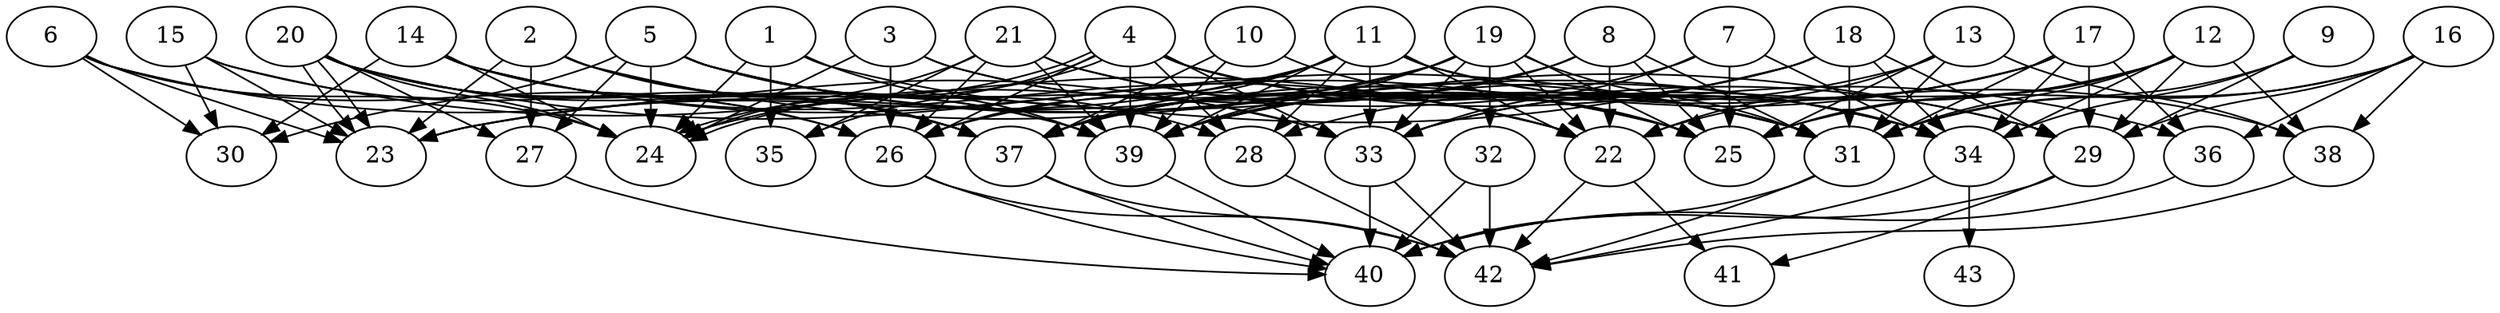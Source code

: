 // DAG (tier=3-complex, mode=compute, n=43, ccr=0.484, fat=0.854, density=0.617, regular=0.342, jump=0.230, mindata=1048576, maxdata=16777216)
// DAG automatically generated by daggen at Sun Aug 24 16:33:34 2025
// /home/ermia/Project/Environments/daggen/bin/daggen --dot --ccr 0.484 --fat 0.854 --regular 0.342 --density 0.617 --jump 0.230 --mindata 1048576 --maxdata 16777216 -n 43 
digraph G {
  1 [size="3356858468218496512", alpha="0.12", expect_size="1678429234109248256"]
  1 -> 24 [size ="1190707507232768"]
  1 -> 34 [size ="1190707507232768"]
  1 -> 35 [size ="1190707507232768"]
  1 -> 39 [size ="1190707507232768"]
  2 [size="10580561336551636", alpha="0.05", expect_size="5290280668275818"]
  2 -> 23 [size ="239475036782592"]
  2 -> 27 [size ="239475036782592"]
  2 -> 29 [size ="239475036782592"]
  2 -> 37 [size ="239475036782592"]
  2 -> 39 [size ="239475036782592"]
  3 [size="25195955868030584", alpha="0.18", expect_size="12597977934015292"]
  3 -> 22 [size ="871382292365312"]
  3 -> 24 [size ="871382292365312"]
  3 -> 25 [size ="871382292365312"]
  3 -> 26 [size ="871382292365312"]
  4 [size="4748409481195994", alpha="0.02", expect_size="2374204740597997"]
  4 -> 24 [size ="508140676186112"]
  4 -> 24 [size ="508140676186112"]
  4 -> 25 [size ="508140676186112"]
  4 -> 26 [size ="508140676186112"]
  4 -> 28 [size ="508140676186112"]
  4 -> 31 [size ="508140676186112"]
  4 -> 33 [size ="508140676186112"]
  4 -> 35 [size ="508140676186112"]
  4 -> 36 [size ="508140676186112"]
  4 -> 39 [size ="508140676186112"]
  5 [size="61705546869973712896", alpha="0.07", expect_size="30852773434986856448"]
  5 -> 24 [size ="124922152091648"]
  5 -> 27 [size ="124922152091648"]
  5 -> 28 [size ="124922152091648"]
  5 -> 30 [size ="124922152091648"]
  5 -> 31 [size ="124922152091648"]
  5 -> 33 [size ="124922152091648"]
  5 -> 34 [size ="124922152091648"]
  6 [size="39564832144912344", alpha="0.02", expect_size="19782416072456172"]
  6 -> 23 [size ="1217642555768832"]
  6 -> 24 [size ="1217642555768832"]
  6 -> 26 [size ="1217642555768832"]
  6 -> 30 [size ="1217642555768832"]
  6 -> 33 [size ="1217642555768832"]
  7 [size="2691829058260171264", alpha="0.08", expect_size="1345914529130085632"]
  7 -> 25 [size ="1194308132667392"]
  7 -> 26 [size ="1194308132667392"]
  7 -> 33 [size ="1194308132667392"]
  7 -> 34 [size ="1194308132667392"]
  8 [size="1847619282085787", alpha="0.17", expect_size="923809641042893"]
  8 -> 22 [size ="79010293874688"]
  8 -> 24 [size ="79010293874688"]
  8 -> 25 [size ="79010293874688"]
  8 -> 31 [size ="79010293874688"]
  8 -> 39 [size ="79010293874688"]
  9 [size="286903860849986496", alpha="0.10", expect_size="143451930424993248"]
  9 -> 29 [size ="141908143767552"]
  9 -> 31 [size ="141908143767552"]
  9 -> 34 [size ="141908143767552"]
  10 [size="770865169016443904", alpha="0.18", expect_size="385432584508221952"]
  10 -> 25 [size ="301285655969792"]
  10 -> 37 [size ="301285655969792"]
  10 -> 39 [size ="301285655969792"]
  11 [size="165166049420242976", alpha="0.14", expect_size="82583024710121488"]
  11 -> 22 [size ="190625152499712"]
  11 -> 23 [size ="190625152499712"]
  11 -> 26 [size ="190625152499712"]
  11 -> 28 [size ="190625152499712"]
  11 -> 33 [size ="190625152499712"]
  11 -> 34 [size ="190625152499712"]
  11 -> 37 [size ="190625152499712"]
  11 -> 38 [size ="190625152499712"]
  11 -> 39 [size ="190625152499712"]
  12 [size="475364639912598272", alpha="0.08", expect_size="237682319956299136"]
  12 -> 22 [size ="173359946006528"]
  12 -> 25 [size ="173359946006528"]
  12 -> 29 [size ="173359946006528"]
  12 -> 31 [size ="173359946006528"]
  12 -> 33 [size ="173359946006528"]
  12 -> 34 [size ="173359946006528"]
  12 -> 38 [size ="173359946006528"]
  13 [size="69294148464198880", alpha="0.15", expect_size="34647074232099440"]
  13 -> 22 [size ="27725389627392"]
  13 -> 25 [size ="27725389627392"]
  13 -> 31 [size ="27725389627392"]
  13 -> 38 [size ="27725389627392"]
  13 -> 39 [size ="27725389627392"]
  14 [size="22510634546863052", alpha="0.02", expect_size="11255317273431526"]
  14 -> 22 [size ="370296108351488"]
  14 -> 24 [size ="370296108351488"]
  14 -> 25 [size ="370296108351488"]
  14 -> 30 [size ="370296108351488"]
  14 -> 37 [size ="370296108351488"]
  15 [size="1460163731777321435136", alpha="0.16", expect_size="730081865888660717568"]
  15 -> 22 [size ="1029653322006528"]
  15 -> 23 [size ="1029653322006528"]
  15 -> 30 [size ="1029653322006528"]
  15 -> 37 [size ="1029653322006528"]
  16 [size="115617339947213168", alpha="0.06", expect_size="57808669973606584"]
  16 -> 25 [size ="43607339827200"]
  16 -> 29 [size ="43607339827200"]
  16 -> 31 [size ="43607339827200"]
  16 -> 36 [size ="43607339827200"]
  16 -> 38 [size ="43607339827200"]
  17 [size="1453846673485859913728", alpha="0.20", expect_size="726923336742929956864"]
  17 -> 28 [size ="1026681473073152"]
  17 -> 29 [size ="1026681473073152"]
  17 -> 31 [size ="1026681473073152"]
  17 -> 33 [size ="1026681473073152"]
  17 -> 34 [size ="1026681473073152"]
  17 -> 36 [size ="1026681473073152"]
  17 -> 37 [size ="1026681473073152"]
  18 [size="3293114841330415616", alpha="0.03", expect_size="1646557420665207808"]
  18 -> 23 [size ="1966000148840448"]
  18 -> 29 [size ="1966000148840448"]
  18 -> 31 [size ="1966000148840448"]
  18 -> 34 [size ="1966000148840448"]
  18 -> 37 [size ="1966000148840448"]
  18 -> 39 [size ="1966000148840448"]
  19 [size="1673399974469058953216", alpha="0.18", expect_size="836699987234529476608"]
  19 -> 22 [size ="1127603700236288"]
  19 -> 23 [size ="1127603700236288"]
  19 -> 25 [size ="1127603700236288"]
  19 -> 31 [size ="1127603700236288"]
  19 -> 32 [size ="1127603700236288"]
  19 -> 33 [size ="1127603700236288"]
  19 -> 37 [size ="1127603700236288"]
  19 -> 39 [size ="1127603700236288"]
  20 [size="1537810458679497981952", alpha="0.14", expect_size="768905229339748990976"]
  20 -> 23 [size ="1065839621046272"]
  20 -> 23 [size ="1065839621046272"]
  20 -> 24 [size ="1065839621046272"]
  20 -> 26 [size ="1065839621046272"]
  20 -> 27 [size ="1065839621046272"]
  20 -> 31 [size ="1065839621046272"]
  20 -> 37 [size ="1065839621046272"]
  20 -> 39 [size ="1065839621046272"]
  21 [size="11198891486539240", alpha="0.18", expect_size="5599445743269620"]
  21 -> 24 [size ="763620698882048"]
  21 -> 26 [size ="763620698882048"]
  21 -> 29 [size ="763620698882048"]
  21 -> 31 [size ="763620698882048"]
  21 -> 35 [size ="763620698882048"]
  21 -> 39 [size ="763620698882048"]
  22 [size="872975281821694", alpha="0.14", expect_size="436487640910847"]
  22 -> 41 [size ="32621484572672"]
  22 -> 42 [size ="32621484572672"]
  23 [size="130282284893611856", alpha="0.04", expect_size="65141142446805928"]
  24 [size="557210965137680236544", alpha="0.02", expect_size="278605482568840118272"]
  25 [size="3123773694439981", alpha="0.02", expect_size="1561886847219990"]
  26 [size="2158131653610831872000", alpha="0.09", expect_size="1079065826805415936000"]
  26 -> 40 [size ="1336006619955200"]
  26 -> 42 [size ="1336006619955200"]
  27 [size="1683378739917579354112", alpha="0.07", expect_size="841689369958789677056"]
  27 -> 40 [size ="1132081983782912"]
  28 [size="66530721471243744", alpha="0.07", expect_size="33265360735621872"]
  28 -> 42 [size ="1422914075230208"]
  29 [size="2631254393441256210432", alpha="0.17", expect_size="1315627196720628105216"]
  29 -> 40 [size ="1524749662420992"]
  29 -> 41 [size ="1524749662420992"]
  30 [size="3506310271072567558144", alpha="0.01", expect_size="1753155135536283779072"]
  31 [size="16748670934888852", alpha="0.04", expect_size="8374335467444426"]
  31 -> 40 [size ="1266225111891968"]
  31 -> 42 [size ="1266225111891968"]
  32 [size="99023563205344493568", alpha="0.08", expect_size="49511781602672246784"]
  32 -> 40 [size ="171230984404992"]
  32 -> 42 [size ="171230984404992"]
  33 [size="29873193147601316", alpha="0.16", expect_size="14936596573800658"]
  33 -> 40 [size ="24271606775808"]
  33 -> 42 [size ="24271606775808"]
  34 [size="21036336171165324", alpha="0.01", expect_size="10518168085582662"]
  34 -> 42 [size ="380961258733568"]
  34 -> 43 [size ="380961258733568"]
  35 [size="4500605463469551616", alpha="0.16", expect_size="2250302731734775808"]
  36 [size="183957498866314510336", alpha="0.02", expect_size="91978749433157255168"]
  36 -> 40 [size ="258762686332928"]
  37 [size="7659352752128000000", alpha="0.19", expect_size="3829676376064000000"]
  37 -> 40 [size ="31085035520000"]
  37 -> 42 [size ="31085035520000"]
  38 [size="1760487782127501056", alpha="0.07", expect_size="880243891063750528"]
  38 -> 42 [size ="945925954469888"]
  39 [size="1122128839425169792", alpha="0.18", expect_size="561064419712584896"]
  39 -> 40 [size ="1049075029901312"]
  40 [size="4251276062576607232", alpha="0.02", expect_size="2125638031288303616"]
  41 [size="10052707273523814", alpha="0.12", expect_size="5026353636761907"]
  42 [size="17194491454534118", alpha="0.14", expect_size="8597245727267059"]
  43 [size="1927780424527208513536", alpha="0.00", expect_size="963890212263604256768"]
}